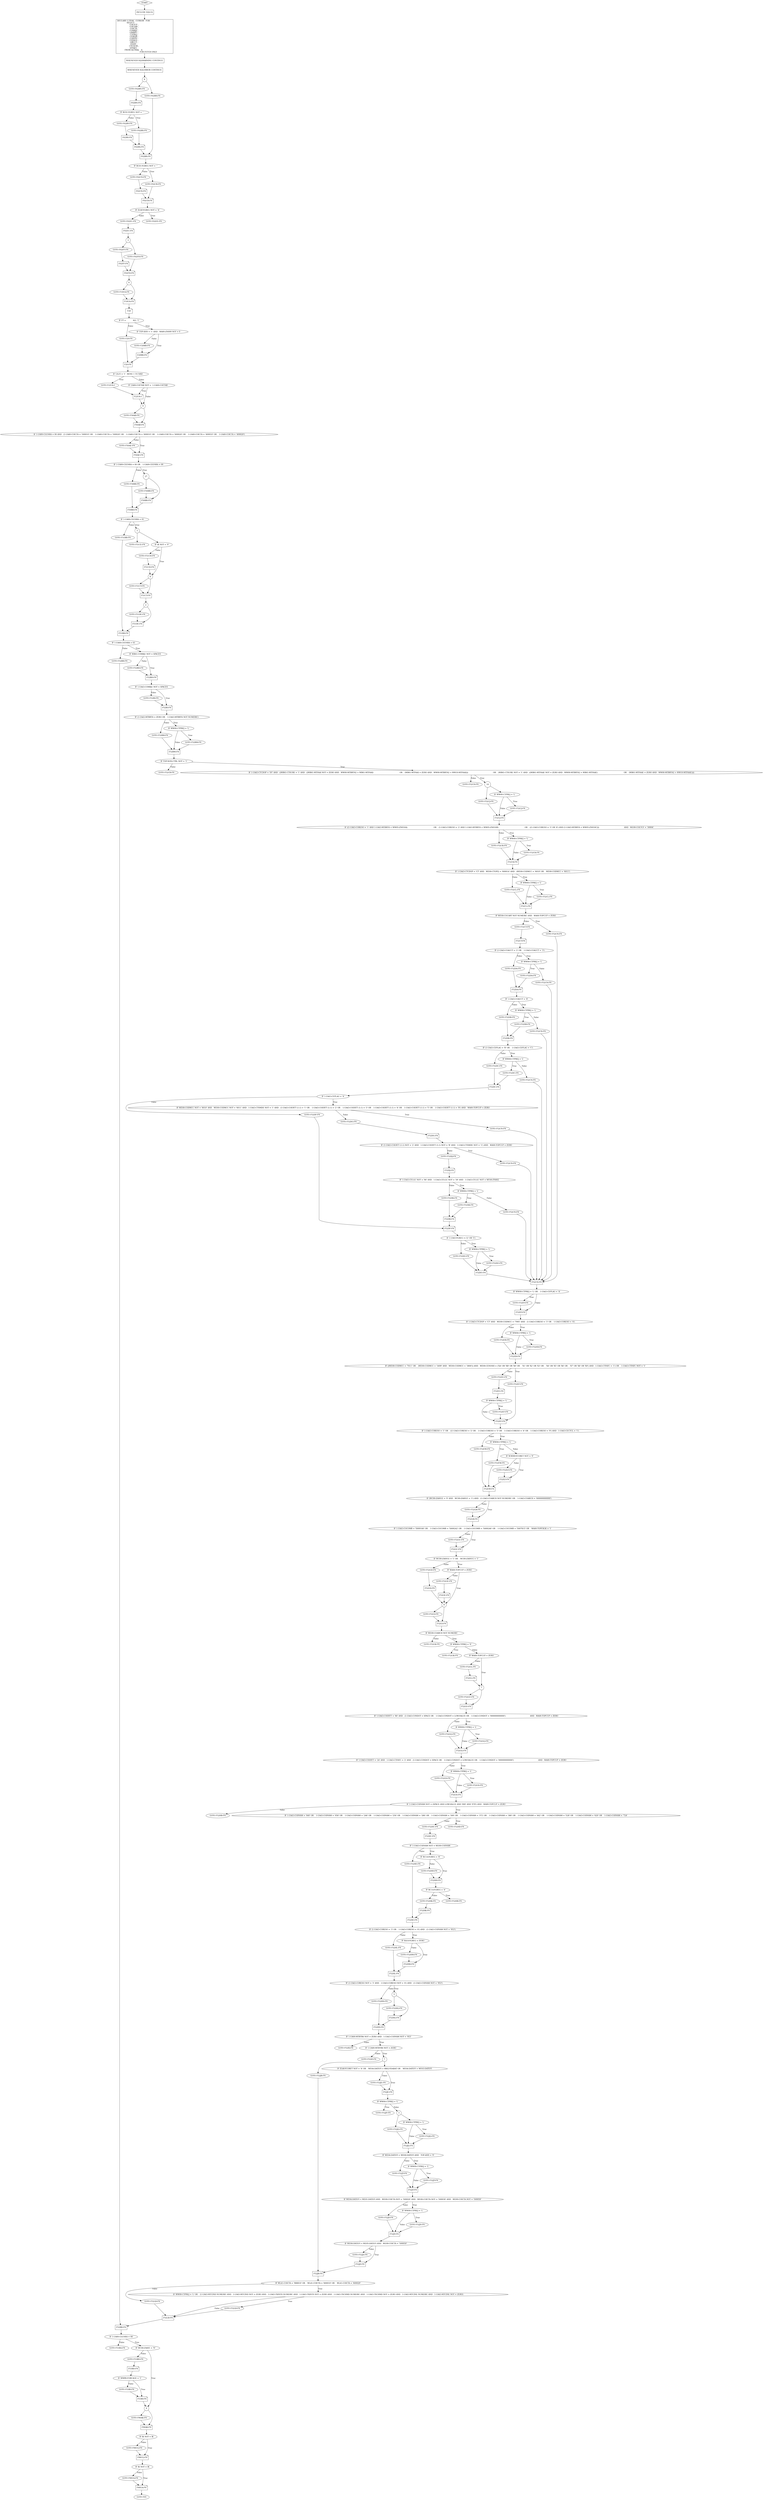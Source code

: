 digraph "ALCP519.COB" {
	node [shape=diamond]
	1256 [label=START]
	node [shape=box]
	6 [label="INCLUDE SQLCA"]
	node [shape=box]
	7 [label="DECLARE C-TE00   CURSOR   FOR                                      
             SELECT                                                             
                  COETCF ,                                                      
                  COETAB ,                                                      
                  COICTA ,                                                      
                  COMRJ1 ,                                                      
                  LIMRPC ,                                                      
                  CTPREJ ,                                                      
                  CEREJR ,                                                      
                  CORNIV ,                                                      
                  CEBAO1 ,                                                      
                  LIBCCT ,                                                      
                  CEDIT ,                                                       
                  CTCOCM ,                                                      
                  QTNJE1                                                        
             FROM ALCMAJ    A                                                   
             FOR FETCH ONLY"]
	node [shape=box]
	15 [label="WHENEVER SQLWARNING CONTINUE"]
	node [shape=box]
	16 [label="WHENEVER SQLERROR CONTINUE"]
	node [shape=circle]
	1608 [label=8]
	node [shape=ellipse]
	53 [label="GOTO F02BN-FN"]
	node [shape=ellipse]
	56 [label="GOTO F02BR-FN"]
	node [shape=note]
	57 [label="F02BN-FN"]
	node [shape=note]
	71 [label="F02BR-FN"]
	node [shape=ellipse]
	61 [label="IF BC01-YGREG NOT = ' '"]
	node [shape=ellipse]
	77 [label="IF BC01-YGREG NOT = ' '"]
	node [shape=ellipse]
	63 [label="GOTO F02BV-FN"]
	node [shape=ellipse]
	66 [label="GOTO F02BX-FN"]
	node [shape=ellipse]
	79 [label="GOTO F02CN-FN"]
	node [shape=ellipse]
	82 [label="GOTO F02CR-FN"]
	node [shape=note]
	67 [label="F02BV-FN"]
	node [shape=note]
	69 [label="F02BX-FN"]
	node [shape=note]
	83 [label="F02CN-FN"]
	node [shape=note]
	85 [label="F02CR-FN"]
	node [shape=ellipse]
	93 [label="IF ZL9Z-YGREG NOT = 'A'"]
	node [shape=ellipse]
	95 [label="GOTO F02EC-FN"]
	node [shape=ellipse]
	98 [label="GOTO F02EE-FN"]
	node [shape=note]
	99 [label="F02EC-FN"]
	node [shape=circle]
	1609 [label=3]
	node [shape=ellipse]
	108 [label="GOTO F02FF-FN"]
	node [shape=ellipse]
	111 [label="GOTO F02FH-FN"]
	node [shape=note]
	112 [label="F02FF-FN"]
	node [shape=note]
	114 [label="F02FH-FN"]
	node [shape=circle]
	1610 [label=6]
	node [shape=ellipse]
	132 [label="GOTO F10UA-FN"]
	node [shape=note]
	134 [label="F10UA-FN"]
	node [shape=note]
	136 [label=F20]
	node [shape=ellipse]
	137 [label="IF FT =            ALL '1'"]
	node [shape=ellipse]
	139 [label="GOTO F20-FN"]
	node [shape=ellipse]
	144 [label="IF TOP-ANN = '1' AND   WA00-ZN009 NOT = 0"]
	node [shape=note]
	159 [label="F20-FN"]
	node [shape=ellipse]
	146 [label="GOTO F20BB-FN"]
	node [shape=note]
	148 [label="F20BB-FN"]
	node [shape=ellipse]
	162 [label="IF UA-FI = '1'  MOVE 1 TO NRD"]
	node [shape=ellipse]
	163 [label="GOTO F22UA-1"]
	node [shape=ellipse]
	165 [label="IF UA00-COETAB NOT =  1-UA00-COETAB"]
	node [shape=note]
	166 [label="F22UA-1"]
	node [shape=circle]
	1611 [label=9]
	node [shape=ellipse]
	196 [label="GOTO F50AB-FN"]
	node [shape=note]
	198 [label="F50AB-FN"]
	node [shape=ellipse]
	200 [label="IF 1-UA00-CEENRA = 00 AND   (1-UA40-COICTA = '500010' OR    1-UA40-COICTA = '500020' OR    1-UA40-COICTA = '600010' OR    1-UA40-COICTA = '600020' OR    1-UA40-COICTA = '400010' OR    1-UA40-COICTA = '400020')"]
	node [shape=ellipse]
	202 [label="GOTO F50AE-FN"]
	node [shape=note]
	204 [label="F50AE-FN"]
	node [shape=ellipse]
	206 [label="IF 1-UA00-CEENRA = 00 OR    1-UA00-CEENRA = 09"]
	node [shape=ellipse]
	208 [label="GOTO F50BB-FN"]
	node [shape=circle]
	1613 [label=27]
	node [shape=note]
	271 [label="F50BB-FN"]
	node [shape=ellipse]
	268 [label="GOTO F50BR-FN"]
	node [shape=note]
	270 [label="F50BR-FN"]
	node [shape=ellipse]
	274 [label="IF 1-UA00-CEENRA = 01"]
	node [shape=ellipse]
	276 [label="GOTO F51BB-FN"]
	node [shape=circle]
	1614 [label=3]
	node [shape=note]
	325 [label="F51BB-FN"]
	node [shape=ellipse]
	288 [label="GOTO F51CE-FN"]
	node [shape=ellipse]
	291 [label="IF IK NOT = '0'"]
	node [shape=ellipse]
	327 [label="IF 1-UA00-CEENRA = 03"]
	node [shape=ellipse]
	293 [label="GOTO F51CH-FN"]
	node [shape=circle]
	1615 [label=6]
	node [shape=ellipse]
	329 [label="GOTO F52BB-FN"]
	node [shape=ellipse]
	333 [label="IF WB61-COMRJ1 NOT = SPACES"]
	node [shape=note]
	300 [label="F51CH-FN"]
	node [shape=ellipse]
	309 [label="GOTO F51CT-FN"]
	node [shape=note]
	311 [label="F51CT-FN"]
	node [shape=note]
	792 [label="F52BB-FN"]
	node [shape=ellipse]
	335 [label="GOTO F52BH-FN"]
	node [shape=note]
	337 [label="F52BH-FN"]
	node [shape=circle]
	1616 [label=2]
	node [shape=ellipse]
	794 [label="IF 1-UA00-CEENRA = 08"]
	node [shape=ellipse]
	339 [label="IF 1-UA43-COMRJ1 NOT = SPACES"]
	node [shape=ellipse]
	321 [label="GOTO F51DE-FN"]
	node [shape=note]
	323 [label="F51DE-FN"]
	node [shape=ellipse]
	796 [label="GOTO F53BA-FN"]
	node [shape=ellipse]
	799 [label="IF WC00-ZA001 = 'N'"]
	node [shape=ellipse]
	341 [label="GOTO F52BI-FN"]
	node [shape=note]
	343 [label="F52BI-FN"]
	node [shape=ellipse]
	801 [label="GOTO F53BD-FN"]
	node [shape=circle]
	1617 [label=9]
	node [shape=ellipse]
	345 [label="IF (1-UA43-MTBRT4 = ZERO OR    1-UA43-MTBRT4 NOT NUMERIC)"]
	node [shape=note]
	809 [label="F53BD-FN"]
	node [shape=ellipse]
	831 [label="GOTO F90AK-FN"]
	node [shape=note]
	836 [label="F90AK-FN"]
	node [shape=ellipse]
	347 [label="GOTO F52BM-FN"]
	node [shape=ellipse]
	349 [label="IF WW00-CTPREJ = 'L'"]
	node [shape=ellipse]
	812 [label="IF WWRV-FORCAGE = '1'"]
	node [shape=ellipse]
	840 [label="IF IK NOT = IK"]
	node [shape=note]
	352 [label="F52BM-FN"]
	node [shape=ellipse]
	350 [label="GOTO F52BM-FN"]
	node [shape=ellipse]
	814 [label="GOTO F53BI-FN"]
	node [shape=note]
	816 [label="F53BI-FN"]
	node [shape=ellipse]
	842 [label="GOTO F90CQ-FN"]
	node [shape=note]
	847 [label="F90CQ-FN"]
	node [shape=ellipse]
	356 [label="IF TOP-NON-CTRL NOT = '1'"]
	node [shape=ellipse]
	851 [label="IF IK NOT = IK"]
	node [shape=ellipse]
	358 [label="GOTO F52CB-FN"]
	node [shape=ellipse]
	361 [label="IF 1-UA43-CTCDOP = 'DT' AND   ((WB61-CTSURE = '1' AND   ((WB61-MTFAAI NOT = ZERO AND   WW00-MTBRT42 > WB61-MTFAAI)                                             OR    (WB61-MTFAAI = ZERO AND   WW00-MTBRT42 > WW10-MTFAAI)))                                           OR    (WB61-CTSURE NOT = '1' AND   ((WB61-MTFAAE NOT = ZERO AND   WW00-MTBRT42 > WB61-MTFAAE)                                             OR    (WB61-MTFAAE = ZERO AND   WW00-MTBRT42 > WW10-MTFAAE))))"]
	node [shape=ellipse]
	853 [label="GOTO F90UA-FN"]
	node [shape=note]
	858 [label="F90UA-FN"]
	node [shape=ellipse]
	363 [label="GOTO F52CH-FN"]
	node [shape=circle]
	1622 [label=14]
	node [shape=ellipse]
	863 [label="GOTO F05"]
	node [shape=ellipse]
	396 [label="GOTO F52CJ-FN"]
	node [shape=ellipse]
	398 [label="IF WW00-CTPREJ = 'L'"]
	node [shape=note]
	401 [label="F52CJ-FN"]
	node [shape=ellipse]
	399 [label="GOTO F52CJ-FN"]
	node [shape=ellipse]
	403 [label="IF ((1-UA43-CORESO = '1' AND 1-UA43-MTBRT4 < WW05-ZN016A)                                             OR    (1-UA43-CORESO = '2' AND 1-UA43-MTBRT4 < WW05-ZN016B)                                             OR    ((1-UA43-CORESO = '3' OR '4') AND (1-UA43-MTBRT4 < WW05-ZN016C)))                                           AND   WE00-COETCF = '30004'"]
	node [shape=ellipse]
	405 [label="GOTO F52CK-FN"]
	node [shape=ellipse]
	407 [label="IF WW00-CTPREJ = 'L'"]
	node [shape=note]
	410 [label="F52CK-FN"]
	node [shape=ellipse]
	408 [label="GOTO F52CK-FN"]
	node [shape=ellipse]
	412 [label="IF 1-UA43-CTCDOP = 'CT' AND   WE00-CTOPI2 = '000014' AND   (WE00-CODMCC = '6010' OR    WE00-CODMCC = '6011')"]
	node [shape=ellipse]
	414 [label="GOTO F52CL-FN"]
	node [shape=ellipse]
	416 [label="IF WW00-CTPREJ = 'L'"]
	node [shape=note]
	419 [label="F52CL-FN"]
	node [shape=ellipse]
	417 [label="GOTO F52CL-FN"]
	node [shape=ellipse]
	424 [label="IF WE00-COCART NOT NUMERIC AND   WA00-TOPCUP = ZERO"]
	node [shape=ellipse]
	426 [label="GOTO F52CT-FN"]
	node [shape=ellipse]
	428 [label="GOTO F52CN-FN"]
	node [shape=note]
	429 [label="F52CT-FN"]
	node [shape=note]
	499 [label="F52CN-FN"]
	node [shape=ellipse]
	431 [label="IF (1-UA43-COACCT = '2' OR    1-UA43-COACCT = '3')"]
	node [shape=ellipse]
	501 [label="IF WW00-CTPREJ = 'L' OR    1-UA43-CEPLAG = 'A'"]
	node [shape=ellipse]
	433 [label="GOTO F52DA-FN"]
	node [shape=ellipse]
	435 [label="IF WW00-CTPREJ = 'L'"]
	node [shape=ellipse]
	502 [label="GOTO F52DT-FN"]
	node [shape=note]
	504 [label="F52DT-FN"]
	node [shape=note]
	439 [label="F52DA-FN"]
	node [shape=ellipse]
	436 [label="GOTO F52DA-FN"]
	node [shape=ellipse]
	438 [label="GOTO F52CN-FN"]
	node [shape=ellipse]
	506 [label="IF 1-UA43-CTCDOP = 'CT' AND   WE00-CODMCC = '7995' AND   (1-UA43-CORESO = '3' OR    1-UA43-CORESO = '4')"]
	node [shape=ellipse]
	441 [label="IF 1-UA43-COACCT = '8'"]
	node [shape=ellipse]
	508 [label="GOTO F52EB-FN"]
	node [shape=ellipse]
	510 [label="IF WW00-CTPREJ = 'L'"]
	node [shape=ellipse]
	443 [label="GOTO F52DB-FN"]
	node [shape=ellipse]
	445 [label="IF WW00-CTPREJ = 'L'"]
	node [shape=note]
	513 [label="F52EB-FN"]
	node [shape=ellipse]
	511 [label="GOTO F52EB-FN"]
	node [shape=note]
	449 [label="F52DB-FN"]
	node [shape=ellipse]
	446 [label="GOTO F52DB-FN"]
	node [shape=ellipse]
	448 [label="GOTO F52CN-FN"]
	node [shape=ellipse]
	515 [label="IF ((WE00-CODMCC = '7011' OR    (WE00-CODMCC > '3499' AND   WE00-CODMCC < '3800')) AND   WE00-CENOSH = ('XA' OR 'XB' OR 'X0' OR    'X1' OR 'X2' OR 'X3' OR    'X4' OR 'X5' OR 'X6' OR    'X7' OR 'X8' OR 'X9') AND   1-UA43-CTFATC = '1') OR    1-UA43-CTFATC NOT = '1'"]
	node [shape=ellipse]
	451 [label="IF (1-UA43-CEPLAG = 'R' OR    1-UA43-CEPLAG = 'C')"]
	node [shape=ellipse]
	517 [label="GOTO F52EE-FN"]
	node [shape=ellipse]
	520 [label="GOTO F52EF-FN"]
	node [shape=ellipse]
	453 [label="GOTO F52DC-FN"]
	node [shape=ellipse]
	455 [label="IF WW00-CTPREJ = 'L'"]
	node [shape=note]
	521 [label="F52EE-FN"]
	node [shape=note]
	526 [label="F52EF-FN"]
	node [shape=note]
	459 [label="F52DC-FN"]
	node [shape=ellipse]
	456 [label="GOTO F52DC-FN"]
	node [shape=ellipse]
	458 [label="GOTO F52CN-FN"]
	node [shape=ellipse]
	523 [label="IF WW00-CTPREJ = 'L'"]
	node [shape=ellipse]
	528 [label="IF 1-UA43-CORESO = '1' OR    ((1-UA43-CORESO = '2' OR    1-UA43-CORESO = '3' OR    1-UA43-CORESO = '4' OR    1-UA43-CORESO = '9') AND   1-UA43-CECTCL = '1')"]
	node [shape=ellipse]
	461 [label="IF 1-UA43-CEPLAG = 'A'"]
	node [shape=ellipse]
	524 [label="GOTO F52EF-FN"]
	node [shape=ellipse]
	530 [label="GOTO F52EW-FN"]
	node [shape=ellipse]
	532 [label="IF WW00-CTPREJ = 'L'"]
	node [shape=ellipse]
	463 [label="GOTO F52DF-FN"]
	node [shape=ellipse]
	466 [label="IF WE00-CODMCC NOT = '6010' AND   WE00-CODMCC NOT = '6011' AND   1-UA43-CTSMDE NOT = '1' AND   (1-UA43-COERTT (1:1) = '1' OR    1-UA43-COERTT (1:1) = '2' OR    1-UA43-COERTT (1:1) = '3' OR    1-UA43-COERTT (1:1) = '4' OR    1-UA43-COERTT (1:1) = '5' OR    1-UA43-COERTT (1:1) = 'B') AND   WA00-TOPCUP = ZERO"]
	node [shape=note]
	541 [label="F52EW-FN"]
	node [shape=ellipse]
	533 [label="GOTO F52EW-FN"]
	node [shape=ellipse]
	536 [label="IF W-WI00-YCORET NOT = '0'"]
	node [shape=note]
	489 [label="F52DF-FN"]
	node [shape=ellipse]
	468 [label="GOTO F52DG-FN"]
	node [shape=ellipse]
	470 [label="GOTO F52CN-FN"]
	node [shape=ellipse]
	544 [label="IF (WC00-ZA001E = '0' AND   WC00-ZA001F = '1') AND   (1-UA43-COARCH NOT NUMERIC OR    1-UA43-COARCH = '000000000000')"]
	node [shape=ellipse]
	538 [label="GOTO F52EZ-FN"]
	node [shape=note]
	540 [label="F52EZ-FN"]
	node [shape=ellipse]
	491 [label="IF 1-UA43-YGREG = ('2' OR '5')"]
	node [shape=note]
	471 [label="F52DG-FN"]
	node [shape=ellipse]
	546 [label="GOTO F52GB-FN"]
	node [shape=note]
	548 [label="F52GB-FN"]
	node [shape=ellipse]
	493 [label="GOTO F52DO-FN"]
	node [shape=ellipse]
	495 [label="IF WW00-CTPREJ = 'L'"]
	node [shape=ellipse]
	473 [label="IF (1-UA43-COERTT (1:1) NOT = '2' AND   1-UA43-COERTT (1:1) NOT = 'B' AND   1-UA43-CTSMDE NOT = '1') AND   WA00-TOPCUP = ZERO"]
	node [shape=ellipse]
	550 [label="IF 1-UA43-COCOMR = '5009166' OR    1-UA43-COCOMR = '5009242' OR    1-UA43-COCOMR = '5009246' OR    1-UA43-COCOMR = '5007815' OR    WA00-TOPEXGK = '1'"]
	node [shape=note]
	498 [label="F52DO-FN"]
	node [shape=ellipse]
	496 [label="GOTO F52DO-FN"]
	node [shape=ellipse]
	475 [label="GOTO F52DJ-FN"]
	node [shape=ellipse]
	477 [label="GOTO F52CN-FN"]
	node [shape=ellipse]
	552 [label="GOTO F52GC-FN"]
	node [shape=note]
	554 [label="F52GC-FN"]
	node [shape=note]
	478 [label="F52DJ-FN"]
	node [shape=ellipse]
	556 [label="IF WC00-ZA001E = '1' OR    WC00-ZA001G = '1'"]
	node [shape=ellipse]
	480 [label="IF 1-UA43-CELGC NOT = '90' AND   1-UA43-CELGC NOT = '39' AND   1-UA43-CELGC NOT = WE00-ZN002"]
	node [shape=ellipse]
	558 [label="GOTO F52GD-FN"]
	node [shape=ellipse]
	561 [label="IF WA00-TOPCUP = ZERO"]
	node [shape=ellipse]
	482 [label="GOTO F52DK-FN"]
	node [shape=ellipse]
	484 [label="IF WW00-CTPREJ = 'L'"]
	node [shape=note]
	578 [label="F52GD-FN"]
	node [shape=ellipse]
	563 [label="GOTO F52GE-FN"]
	node [shape=circle]
	1623 [label=8]
	node [shape=note]
	488 [label="F52DK-FN"]
	node [shape=ellipse]
	485 [label="GOTO F52DK-FN"]
	node [shape=ellipse]
	487 [label="GOTO F52CN-FN"]
	node [shape=note]
	573 [label="F52GE-FN"]
	node [shape=ellipse]
	584 [label="GOTO F52GI-FN"]
	node [shape=note]
	586 [label="F52GI-FN"]
	node [shape=ellipse]
	588 [label="IF WE00-COARCH NOT NUMERIC"]
	node [shape=ellipse]
	590 [label="GOTO F52GK-FN"]
	node [shape=ellipse]
	592 [label="IF WW00-CTPREJ = 'S'"]
	node [shape=ellipse]
	593 [label="GOTO F52GK-FN"]
	node [shape=ellipse]
	596 [label="IF WA00-TOPCUP = ZERO"]
	node [shape=ellipse]
	598 [label="GOTO F52GL-FN"]
	node [shape=circle]
	1624 [label=7]
	node [shape=note]
	608 [label="F52GL-FN"]
	node [shape=ellipse]
	617 [label="GOTO F52GO-FN"]
	node [shape=note]
	619 [label="F52GO-FN"]
	node [shape=ellipse]
	622 [label="IF 1-UA43-COERTT = '80' AND   (1-UA43-CONDOT = SPACE OR    1-UA43-CONDOT = LOW-VALUE OR    1-UA43-CONDOT = '000000000000')                                          AND   WA00-TOPCUP = ZERO"]
	node [shape=ellipse]
	624 [label="GOTO F52GQ-FN"]
	node [shape=ellipse]
	626 [label="IF WW00-CTPREJ = 'L'"]
	node [shape=note]
	629 [label="F52GQ-FN"]
	node [shape=ellipse]
	627 [label="GOTO F52GQ-FN"]
	node [shape=ellipse]
	631 [label="IF 1-UA43-COERTT = '24' AND   1-UA43-CTFATC = '2' AND   (1-UA43-CONDOT = SPACE OR    1-UA43-CONDOT = LOW-VALUE OR    1-UA43-CONDOT = '000000000000')                                          AND   WA00-TOPCUP = ZERO"]
	node [shape=ellipse]
	633 [label="GOTO F52GS-FN"]
	node [shape=ellipse]
	635 [label="IF WW00-CTPREJ = 'L'"]
	node [shape=note]
	638 [label="F52GS-FN"]
	node [shape=ellipse]
	636 [label="GOTO F52GS-FN"]
	node [shape=ellipse]
	640 [label="IF 1-UA43-CODVAM NOT = (SPACE AND LOW-VALUE AND '000' AND '978') AND   WA00-TOPCUP = ZERO"]
	node [shape=ellipse]
	642 [label="GOTO F52HB-FN"]
	node [shape=ellipse]
	645 [label="IF 1-UA43-CODVAM = '040' OR    1-UA43-CODVAM = '056' OR    1-UA43-CODVAM = '246' OR    1-UA43-CODVAM = '250' OR    1-UA43-CODVAM = '280' OR    1-UA43-CODVAM = '300' OR    1-UA43-CODVAM = '372' OR    1-UA43-CODVAM = '380' OR    1-UA43-CODVAM = '442' OR    1-UA43-CODVAM = '528' OR    1-UA43-CODVAM = '620' OR    1-UA43-CODVAM = '724'"]
	node [shape=ellipse]
	647 [label="GOTO F52HC-FN"]
	node [shape=ellipse]
	650 [label="GOTO F52HD-FN"]
	node [shape=note]
	651 [label="F52HC-FN"]
	node [shape=ellipse]
	654 [label="IF 1-UA43-CODVAM NOT = WE00-CODVAM"]
	node [shape=ellipse]
	656 [label="GOTO F52HE-FN"]
	node [shape=ellipse]
	659 [label="IF RC1A-YGREG = '8'"]
	node [shape=note]
	671 [label="F52HE-FN"]
	node [shape=ellipse]
	661 [label="GOTO F52HH-FN"]
	node [shape=note]
	663 [label="F52HH-FN"]
	node [shape=ellipse]
	673 [label="IF (1-UA43-CORESO = '3' OR    1-UA43-CORESO = '4') AND   (1-UA43-CODVAM NOT = '953')"]
	node [shape=ellipse]
	665 [label="IF RC1A-YGREG = '4'"]
	node [shape=ellipse]
	675 [label="GOTO F52HL-FN"]
	node [shape=ellipse]
	678 [label="IF RA10-YGREG = ZERO"]
	node [shape=ellipse]
	667 [label="GOTO F52HK-FN"]
	node [shape=ellipse]
	669 [label="GOTO F52HB-FN"]
	node [shape=note]
	683 [label="F52HL-FN"]
	node [shape=ellipse]
	680 [label="GOTO F52HM-FN"]
	node [shape=note]
	682 [label="F52HM-FN"]
	node [shape=note]
	670 [label="F52HK-FN"]
	node [shape=ellipse]
	685 [label="IF (1-UA43-CORESO NOT = '3' AND   1-UA43-CORESO NOT = '4') AND   (1-UA43-CODVAM NOT = '953')"]
	node [shape=ellipse]
	687 [label="GOTO F52HN-FN"]
	node [shape=circle]
	1627 [label=5]
	node [shape=note]
	707 [label="F52HN-FN"]
	node [shape=ellipse]
	704 [label="GOTO F52HQ-FN"]
	node [shape=note]
	706 [label="F52HQ-FN"]
	node [shape=ellipse]
	709 [label="IF 1-UA00-MTBTR6 NOT = ZERO AND   1-UA43-CODVAM NOT = '953'"]
	node [shape=ellipse]
	711 [label="GOTO F52IX-FN"]
	node [shape=ellipse]
	714 [label="IF 1-UA00-MTBTR6 NOT = ZERO"]
	node [shape=ellipse]
	716 [label="GOTO F52IZ-FN"]
	node [shape=circle]
	1628 [label=7]
	node [shape=ellipse]
	729 [label="GOTO F52JB-FN"]
	node [shape=ellipse]
	732 [label="IF ZL66-YCORET NOT = 'A' OR    WE04-DATEFI > 9B02-YDABAT OR    WE04-DATEFI > WE03-DATEFI"]
	node [shape=note]
	779 [label="F52JB-FN"]
	node [shape=ellipse]
	734 [label="GOTO F52JE-FN"]
	node [shape=note]
	736 [label="F52JE-FN"]
	node [shape=ellipse]
	781 [label="IF WL41-COICTA = '988810' OR    WL41-COICTA = '600010' OR    WL41-COICTA = '600020'"]
	node [shape=ellipse]
	738 [label="IF WW00-CTPREJ = 'L'"]
	node [shape=ellipse]
	783 [label="GOTO F52LB-FN"]
	node [shape=ellipse]
	785 [label="IF WW00-CTPREJ = 'L' OR    (1-UA43-MTCIND NUMERIC AND   1-UA43-MTCIND NOT = ZERO AND   1-UA43-TXINTD NUMERIC AND   1-UA43-TXINTD NOT = ZERO AND   1-UA43-TXCHMD NUMERIC AND   1-UA43-TXCHMD NOT = ZERO AND   1-UA43-MTCINE NUMERIC AND   1-UA43-MTCINE NOT = ZERO)"]
	node [shape=ellipse]
	739 [label="GOTO F52JF-FN"]
	node [shape=circle]
	1625 [label=3]
	node [shape=note]
	788 [label="F52LB-FN"]
	node [shape=ellipse]
	786 [label="GOTO F52LB-FN"]
	node [shape=ellipse]
	748 [label="GOTO F52JQ-FN"]
	node [shape=ellipse]
	750 [label="IF WW00-CTPREJ = 'L'"]
	node [shape=note]
	753 [label="F52JQ-FN"]
	node [shape=ellipse]
	751 [label="GOTO F52JQ-FN"]
	node [shape=ellipse]
	756 [label="IF WE04-DATEFI < WE00-DATEFI AND   TOP-ANN = '0'"]
	node [shape=ellipse]
	758 [label="GOTO F52JT-FN"]
	node [shape=ellipse]
	760 [label="IF WW00-CTPREJ = 'L'"]
	node [shape=note]
	763 [label="F52JT-FN"]
	node [shape=ellipse]
	761 [label="GOTO F52JT-FN"]
	node [shape=ellipse]
	765 [label="IF WE04-DATEFI < WE01-DATEFI AND   WE00-COICTA NOT = '500020' AND   WE00-COICTA NOT = '500030' AND   WE00-COICTA NOT = '500050'"]
	node [shape=ellipse]
	767 [label="GOTO F52JV-FN"]
	node [shape=ellipse]
	769 [label="IF WW00-CTPREJ = 'L'"]
	node [shape=note]
	772 [label="F52JV-FN"]
	node [shape=ellipse]
	770 [label="GOTO F52JV-FN"]
	node [shape=ellipse]
	774 [label="IF WE04-DATEFI < WE05-DATEFI AND   WE00-COICTA = '500050'"]
	node [shape=ellipse]
	776 [label="GOTO F52JZ-FN"]
	node [shape=note]
	778 [label="F52JZ-FN"]
	1256 -> 6
	6 -> 7
	7 -> 15
	15 -> 16
	16 -> 1608
	1608 -> 53
	1608 -> 56
	53 -> 57
	56 -> 71
	57 -> 61
	71 -> 77
	61 -> 66 [label=True]
	61 -> 63 [label=False]
	77 -> 82 [label=True]
	77 -> 79 [label=False]
	63 -> 67
	66 -> 69
	79 -> 83
	82 -> 85
	67 -> 69
	69 -> 71
	83 -> 85
	85 -> 93
	93 -> 98 [label=True]
	93 -> 95 [label=False]
	95 -> 99
	99 -> 1609
	1609 -> 108
	1609 -> 111
	108 -> 112
	111 -> 114
	112 -> 114
	114 -> 1610
	1610 -> 132
	1610 -> 134
	132 -> 134
	134 -> 136
	136 -> 137
	137 -> 144 [label=True]
	137 -> 139 [label=False]
	139 -> 159
	144 -> 148 [label=True]
	144 -> 146 [label=False]
	159 -> 162
	146 -> 148
	148 -> 159
	162 -> 163 [label=True]
	162 -> 165 [label=False]
	163 -> 166
	165 -> 166 [label=True]
	165 -> 1611 [label=False]
	166 -> 1611
	1611 -> 196
	1611 -> 198
	196 -> 198
	198 -> 200
	200 -> 204 [label=True]
	200 -> 202 [label=False]
	202 -> 204
	204 -> 206
	206 -> 1613 [label=True]
	206 -> 208 [label=False]
	208 -> 271
	1613 -> 268
	1613 -> 270
	271 -> 274
	268 -> 270
	270 -> 271
	274 -> 1614 [label=True]
	274 -> 276 [label=False]
	276 -> 325
	1614 -> 288
	1614 -> 291
	325 -> 327
	291 -> 1615 [label=True]
	291 -> 293 [label=False]
	327 -> 333 [label=True]
	327 -> 329 [label=False]
	293 -> 300
	1615 -> 309
	1615 -> 311
	329 -> 792
	333 -> 337 [label=True]
	333 -> 335 [label=False]
	300 -> 1615
	309 -> 311
	311 -> 1616
	792 -> 794
	335 -> 337
	337 -> 339
	1616 -> 321
	1616 -> 323
	794 -> 799 [label=True]
	794 -> 796 [label=False]
	339 -> 343 [label=True]
	339 -> 341 [label=False]
	321 -> 323
	323 -> 325
	799 -> 1617 [label=True]
	799 -> 801 [label=False]
	341 -> 343
	343 -> 345
	801 -> 809
	1617 -> 831
	1617 -> 836
	345 -> 349 [label=True]
	345 -> 347 [label=False]
	809 -> 812
	831 -> 836
	836 -> 840
	347 -> 352
	349 -> 350 [label=True]
	349 -> 352 [label=False]
	812 -> 816 [label=True]
	812 -> 814 [label=False]
	840 -> 847 [label=True]
	840 -> 842 [label=False]
	352 -> 356
	350 -> 352
	814 -> 816
	816 -> 1617
	842 -> 847
	847 -> 851
	356 -> 361 [label=True]
	356 -> 358 [label=False]
	851 -> 858 [label=True]
	851 -> 853 [label=False]
	361 -> 1622 [label=True]
	361 -> 363 [label=False]
	853 -> 858
	858 -> 863
	1622 -> 396
	1622 -> 398
	396 -> 401
	398 -> 399 [label=True]
	398 -> 401 [label=False]
	401 -> 403
	399 -> 401
	403 -> 407 [label=True]
	403 -> 405 [label=False]
	405 -> 410
	407 -> 408 [label=True]
	407 -> 410 [label=False]
	410 -> 412
	408 -> 410
	412 -> 416 [label=True]
	412 -> 414 [label=False]
	414 -> 419
	416 -> 417 [label=True]
	416 -> 419 [label=False]
	419 -> 424
	417 -> 419
	424 -> 428 [label=True]
	424 -> 426 [label=False]
	426 -> 429
	428 -> 499
	429 -> 431
	499 -> 501
	431 -> 435 [label=True]
	431 -> 433 [label=False]
	501 -> 502 [label=True]
	501 -> 504 [label=False]
	433 -> 439
	435 -> 436 [label=True]
	435 -> 438 [label=False]
	502 -> 504
	504 -> 506
	439 -> 441
	436 -> 439
	438 -> 499
	506 -> 510 [label=True]
	506 -> 508 [label=False]
	441 -> 445 [label=True]
	441 -> 443 [label=False]
	508 -> 513
	510 -> 511 [label=True]
	510 -> 513 [label=False]
	443 -> 449
	445 -> 446 [label=True]
	445 -> 448 [label=False]
	513 -> 515
	511 -> 513
	449 -> 451
	446 -> 449
	448 -> 499
	515 -> 520 [label=True]
	515 -> 517 [label=False]
	451 -> 455 [label=True]
	451 -> 453 [label=False]
	517 -> 521
	520 -> 526
	453 -> 459
	455 -> 456 [label=True]
	455 -> 458 [label=False]
	521 -> 523
	526 -> 528
	459 -> 461
	456 -> 459
	458 -> 499
	523 -> 524 [label=True]
	523 -> 526 [label=False]
	528 -> 532 [label=True]
	528 -> 530 [label=False]
	461 -> 466 [label=True]
	461 -> 463 [label=False]
	524 -> 526
	530 -> 541
	532 -> 533 [label=True]
	532 -> 536 [label=False]
	463 -> 489
	466 -> 470 [label=True]
	466 -> 468 [label=False]
	541 -> 544
	533 -> 541
	536 -> 540 [label=True]
	536 -> 538 [label=False]
	489 -> 491
	468 -> 471
	470 -> 499
	544 -> 548 [label=True]
	544 -> 546 [label=False]
	538 -> 540
	540 -> 541
	491 -> 495 [label=True]
	491 -> 493 [label=False]
	471 -> 473
	546 -> 548
	548 -> 550
	493 -> 498
	495 -> 496 [label=True]
	495 -> 498 [label=False]
	473 -> 477 [label=True]
	473 -> 475 [label=False]
	550 -> 554 [label=True]
	550 -> 552 [label=False]
	498 -> 499
	496 -> 498
	475 -> 478
	477 -> 499
	552 -> 554
	554 -> 556
	478 -> 480
	556 -> 561 [label=True]
	556 -> 558 [label=False]
	480 -> 484 [label=True]
	480 -> 482 [label=False]
	558 -> 578
	561 -> 1623 [label=True]
	561 -> 563 [label=False]
	482 -> 488
	484 -> 485 [label=True]
	484 -> 487 [label=False]
	578 -> 1623
	563 -> 573
	1623 -> 584
	1623 -> 586
	488 -> 489
	485 -> 488
	487 -> 499
	573 -> 1623
	584 -> 586
	586 -> 588
	588 -> 592 [label=True]
	588 -> 590 [label=False]
	592 -> 593 [label=True]
	592 -> 596 [label=False]
	596 -> 1624 [label=True]
	596 -> 598 [label=False]
	598 -> 608
	1624 -> 617
	1624 -> 619
	608 -> 1624
	617 -> 619
	619 -> 622
	622 -> 626 [label=True]
	622 -> 624 [label=False]
	624 -> 629
	626 -> 627 [label=True]
	626 -> 629 [label=False]
	629 -> 631
	627 -> 629
	631 -> 635 [label=True]
	631 -> 633 [label=False]
	633 -> 638
	635 -> 636 [label=True]
	635 -> 638 [label=False]
	638 -> 640
	636 -> 638
	640 -> 645 [label=True]
	640 -> 642 [label=False]
	645 -> 650 [label=True]
	645 -> 647 [label=False]
	647 -> 651
	651 -> 654
	654 -> 659 [label=True]
	654 -> 656 [label=False]
	656 -> 671
	659 -> 663 [label=True]
	659 -> 661 [label=False]
	671 -> 673
	661 -> 663
	663 -> 665
	673 -> 678 [label=True]
	673 -> 675 [label=False]
	665 -> 669 [label=True]
	665 -> 667 [label=False]
	675 -> 683
	678 -> 682 [label=True]
	678 -> 680 [label=False]
	667 -> 670
	683 -> 685
	680 -> 682
	682 -> 683
	670 -> 671
	685 -> 1627 [label=True]
	685 -> 687 [label=False]
	687 -> 707
	1627 -> 704
	1627 -> 706
	707 -> 709
	704 -> 706
	706 -> 707
	709 -> 714 [label=True]
	709 -> 711 [label=False]
	714 -> 1628 [label=True]
	714 -> 716 [label=False]
	1628 -> 729
	1628 -> 732
	729 -> 779
	732 -> 736 [label=True]
	732 -> 734 [label=False]
	779 -> 781
	734 -> 736
	736 -> 738
	781 -> 785 [label=True]
	781 -> 783 [label=False]
	738 -> 739 [label=True]
	738 -> 1625 [label=False]
	783 -> 788
	785 -> 786 [label=True]
	785 -> 788 [label=False]
	1625 -> 748
	1625 -> 750
	788 -> 792
	786 -> 788
	748 -> 753
	750 -> 751 [label=True]
	750 -> 753 [label=False]
	753 -> 756
	751 -> 753
	756 -> 760 [label=True]
	756 -> 758 [label=False]
	758 -> 763
	760 -> 761 [label=True]
	760 -> 763 [label=False]
	763 -> 765
	761 -> 763
	765 -> 769 [label=True]
	765 -> 767 [label=False]
	767 -> 772
	769 -> 770 [label=True]
	769 -> 772 [label=False]
	772 -> 774
	770 -> 772
	774 -> 778 [label=True]
	774 -> 776 [label=False]
	776 -> 778
	778 -> 779
}
